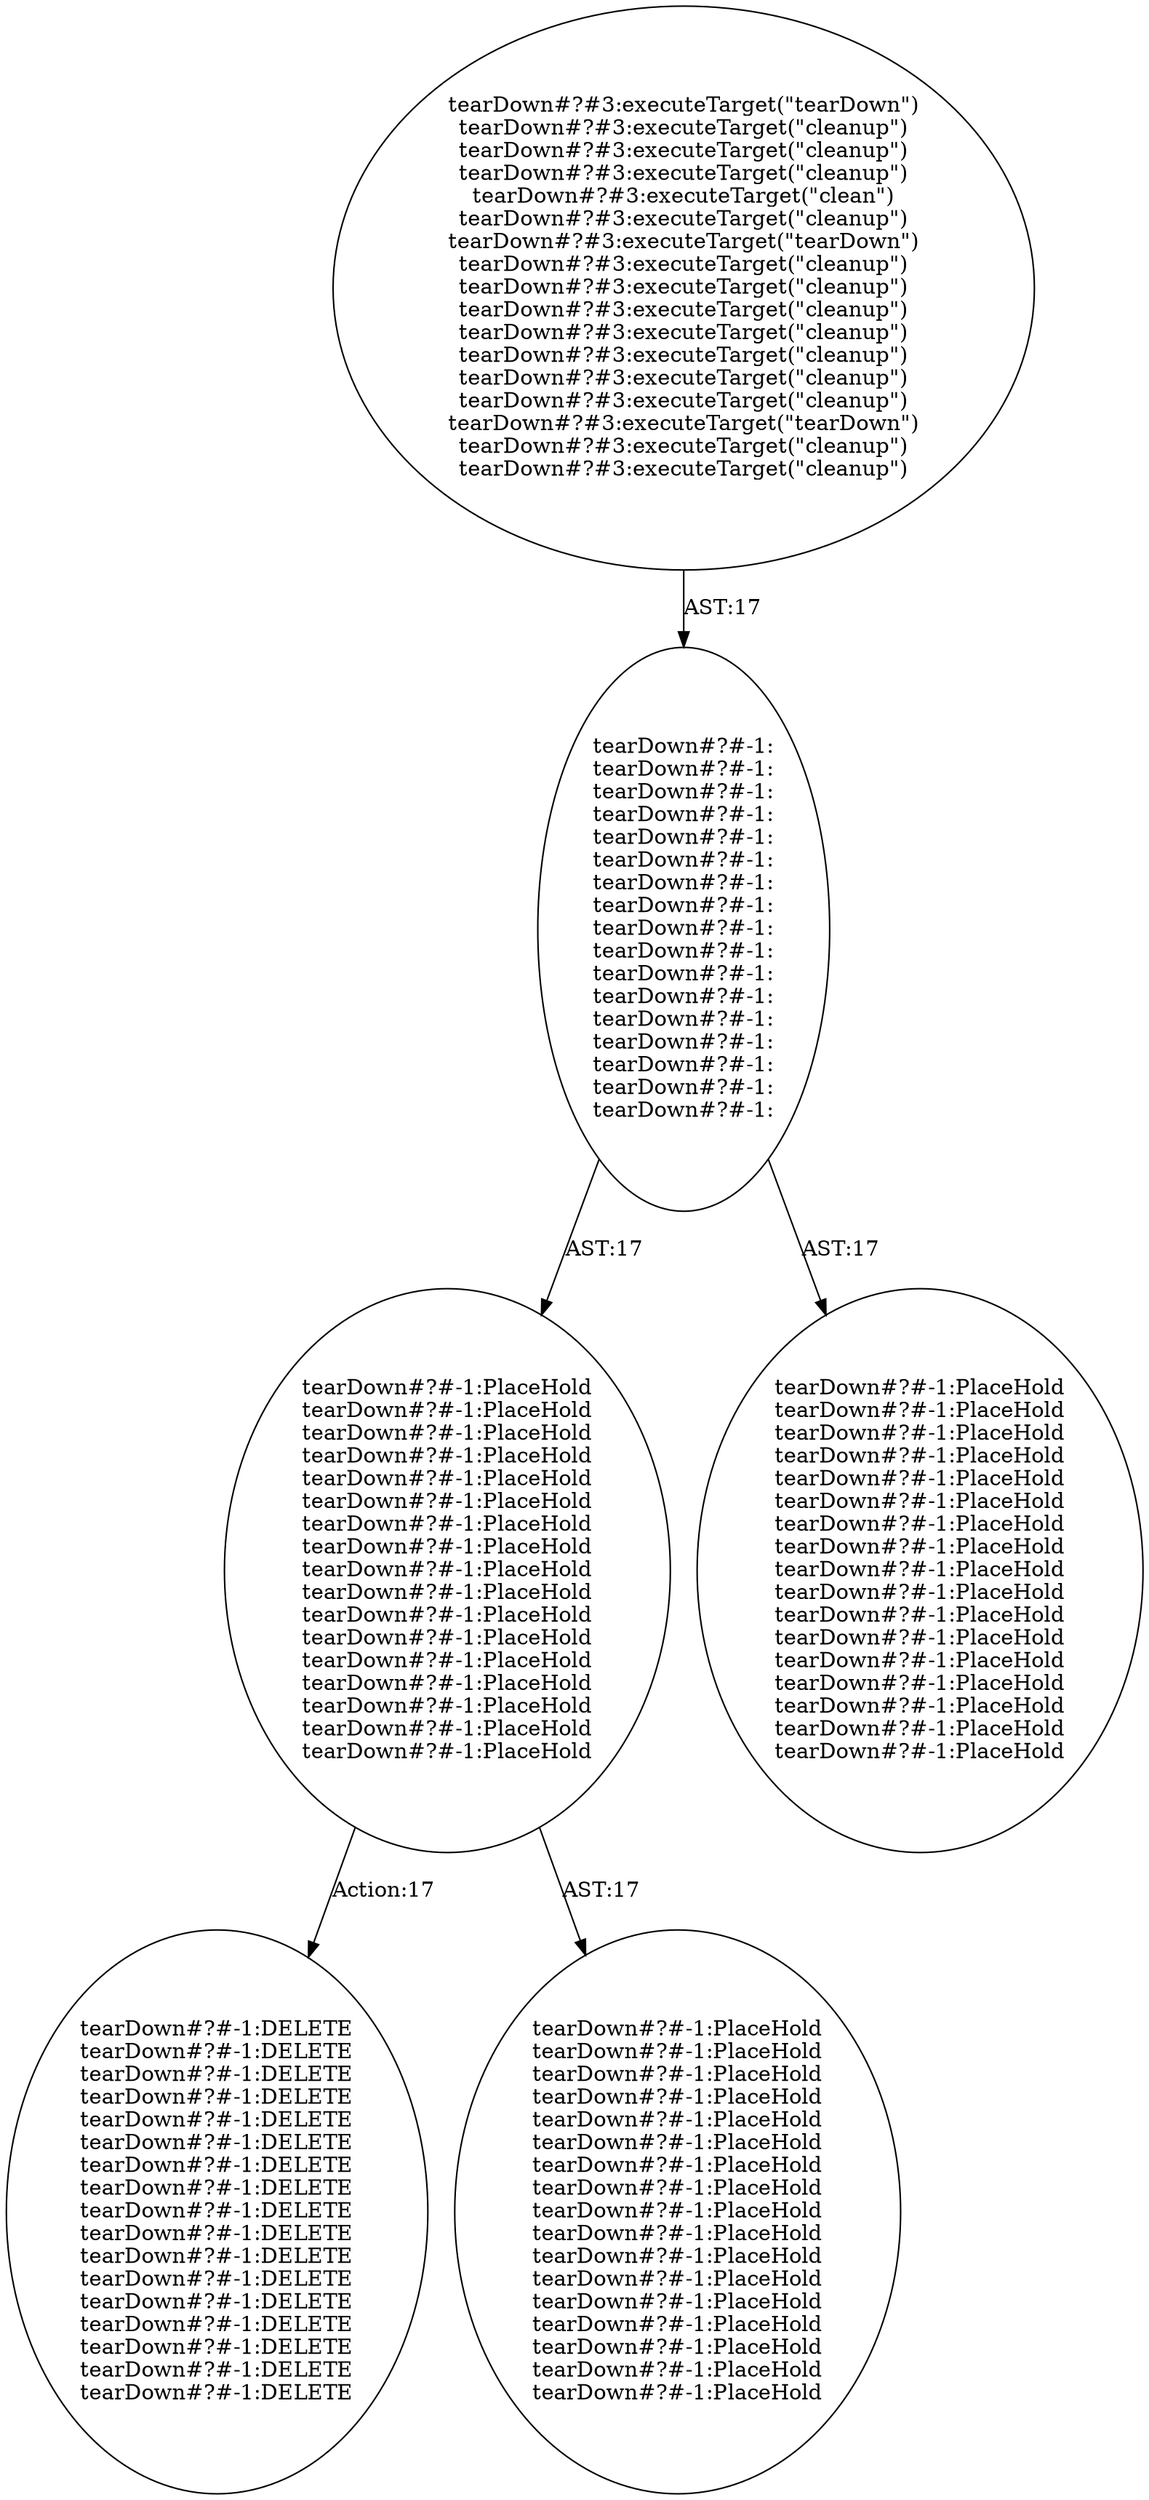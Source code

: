 digraph "Pattern" {
0 [label="tearDown#?#-1:DELETE
tearDown#?#-1:DELETE
tearDown#?#-1:DELETE
tearDown#?#-1:DELETE
tearDown#?#-1:DELETE
tearDown#?#-1:DELETE
tearDown#?#-1:DELETE
tearDown#?#-1:DELETE
tearDown#?#-1:DELETE
tearDown#?#-1:DELETE
tearDown#?#-1:DELETE
tearDown#?#-1:DELETE
tearDown#?#-1:DELETE
tearDown#?#-1:DELETE
tearDown#?#-1:DELETE
tearDown#?#-1:DELETE
tearDown#?#-1:DELETE" shape=ellipse]
1 [label="tearDown#?#-1:PlaceHold
tearDown#?#-1:PlaceHold
tearDown#?#-1:PlaceHold
tearDown#?#-1:PlaceHold
tearDown#?#-1:PlaceHold
tearDown#?#-1:PlaceHold
tearDown#?#-1:PlaceHold
tearDown#?#-1:PlaceHold
tearDown#?#-1:PlaceHold
tearDown#?#-1:PlaceHold
tearDown#?#-1:PlaceHold
tearDown#?#-1:PlaceHold
tearDown#?#-1:PlaceHold
tearDown#?#-1:PlaceHold
tearDown#?#-1:PlaceHold
tearDown#?#-1:PlaceHold
tearDown#?#-1:PlaceHold" shape=ellipse]
2 [label="tearDown#?#-1:
tearDown#?#-1:
tearDown#?#-1:
tearDown#?#-1:
tearDown#?#-1:
tearDown#?#-1:
tearDown#?#-1:
tearDown#?#-1:
tearDown#?#-1:
tearDown#?#-1:
tearDown#?#-1:
tearDown#?#-1:
tearDown#?#-1:
tearDown#?#-1:
tearDown#?#-1:
tearDown#?#-1:
tearDown#?#-1:" shape=ellipse]
3 [label="tearDown#?#3:executeTarget(\"tearDown\")
tearDown#?#3:executeTarget(\"cleanup\")
tearDown#?#3:executeTarget(\"cleanup\")
tearDown#?#3:executeTarget(\"cleanup\")
tearDown#?#3:executeTarget(\"clean\")
tearDown#?#3:executeTarget(\"cleanup\")
tearDown#?#3:executeTarget(\"tearDown\")
tearDown#?#3:executeTarget(\"cleanup\")
tearDown#?#3:executeTarget(\"cleanup\")
tearDown#?#3:executeTarget(\"cleanup\")
tearDown#?#3:executeTarget(\"cleanup\")
tearDown#?#3:executeTarget(\"cleanup\")
tearDown#?#3:executeTarget(\"cleanup\")
tearDown#?#3:executeTarget(\"cleanup\")
tearDown#?#3:executeTarget(\"tearDown\")
tearDown#?#3:executeTarget(\"cleanup\")
tearDown#?#3:executeTarget(\"cleanup\")" shape=ellipse]
4 [label="tearDown#?#-1:PlaceHold
tearDown#?#-1:PlaceHold
tearDown#?#-1:PlaceHold
tearDown#?#-1:PlaceHold
tearDown#?#-1:PlaceHold
tearDown#?#-1:PlaceHold
tearDown#?#-1:PlaceHold
tearDown#?#-1:PlaceHold
tearDown#?#-1:PlaceHold
tearDown#?#-1:PlaceHold
tearDown#?#-1:PlaceHold
tearDown#?#-1:PlaceHold
tearDown#?#-1:PlaceHold
tearDown#?#-1:PlaceHold
tearDown#?#-1:PlaceHold
tearDown#?#-1:PlaceHold
tearDown#?#-1:PlaceHold" shape=ellipse]
5 [label="tearDown#?#-1:PlaceHold
tearDown#?#-1:PlaceHold
tearDown#?#-1:PlaceHold
tearDown#?#-1:PlaceHold
tearDown#?#-1:PlaceHold
tearDown#?#-1:PlaceHold
tearDown#?#-1:PlaceHold
tearDown#?#-1:PlaceHold
tearDown#?#-1:PlaceHold
tearDown#?#-1:PlaceHold
tearDown#?#-1:PlaceHold
tearDown#?#-1:PlaceHold
tearDown#?#-1:PlaceHold
tearDown#?#-1:PlaceHold
tearDown#?#-1:PlaceHold
tearDown#?#-1:PlaceHold
tearDown#?#-1:PlaceHold" shape=ellipse]
1 -> 0 [label="Action:17"];
1 -> 5 [label="AST:17"];
2 -> 1 [label="AST:17"];
2 -> 4 [label="AST:17"];
3 -> 2 [label="AST:17"];
}